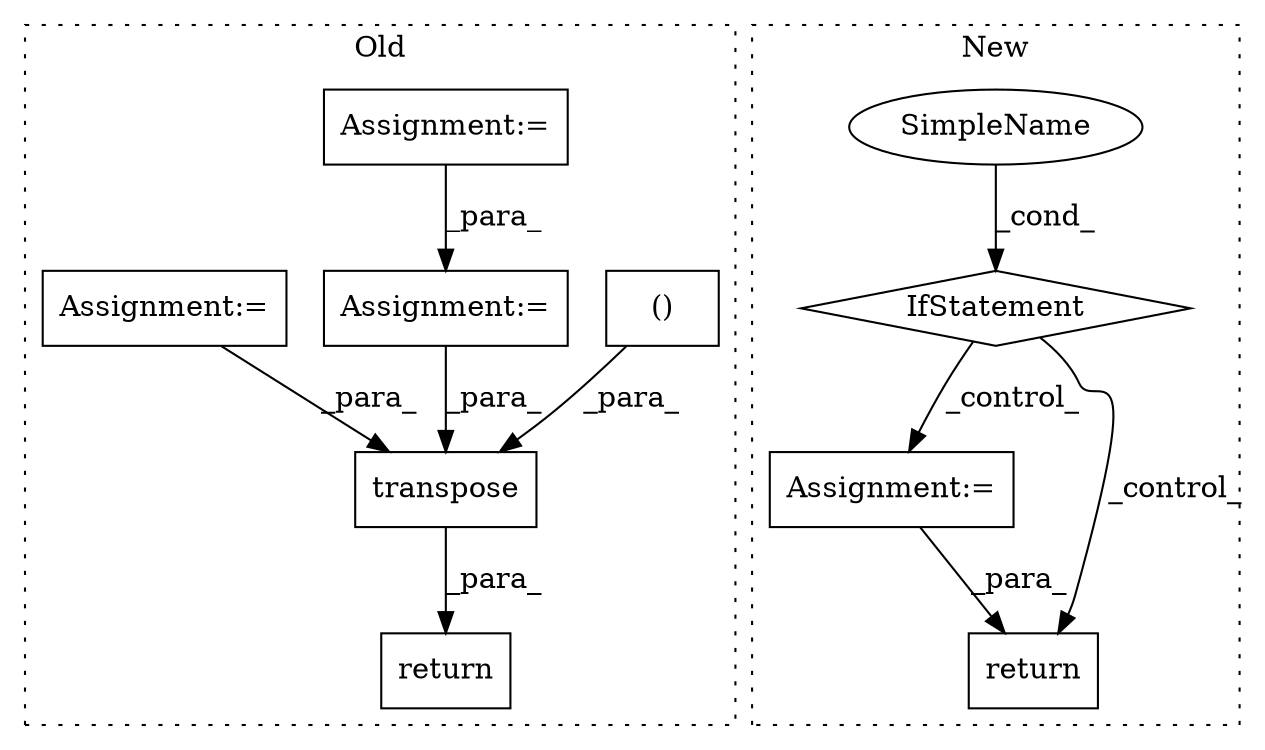 digraph G {
subgraph cluster0 {
1 [label="transpose" a="32" s="2897,2960" l="10,1" shape="box"];
5 [label="return" a="41" s="2879" l="7" shape="box"];
7 [label="()" a="106" s="2917" l="36" shape="box"];
8 [label="Assignment:=" a="7" s="2570" l="1" shape="box"];
9 [label="Assignment:=" a="7" s="2734" l="1" shape="box"];
10 [label="Assignment:=" a="7" s="2639" l="1" shape="box"];
label = "Old";
style="dotted";
}
subgraph cluster1 {
2 [label="IfStatement" a="25" s="2479,2510" l="4,2" shape="diamond"];
3 [label="Assignment:=" a="7" s="2984" l="1" shape="box"];
4 [label="SimpleName" a="42" s="" l="" shape="ellipse"];
6 [label="return" a="41" s="3043" l="7" shape="box"];
label = "New";
style="dotted";
}
1 -> 5 [label="_para_"];
2 -> 6 [label="_control_"];
2 -> 3 [label="_control_"];
3 -> 6 [label="_para_"];
4 -> 2 [label="_cond_"];
7 -> 1 [label="_para_"];
8 -> 9 [label="_para_"];
9 -> 1 [label="_para_"];
10 -> 1 [label="_para_"];
}